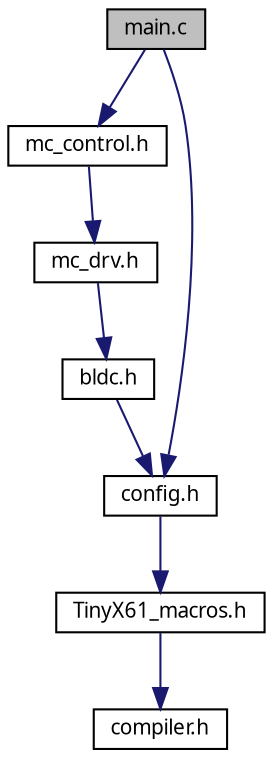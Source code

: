 digraph G
{
  edge [fontname="FreeSans.ttf",fontsize=10,labelfontname="FreeSans.ttf",labelfontsize=10];
  node [fontname="FreeSans.ttf",fontsize=10,shape=record];
  Node1 [label="main.c",height=0.2,width=0.4,color="black", fillcolor="grey75", style="filled" fontcolor="black"];
  Node1 -> Node2 [color="midnightblue",fontsize=10,style="solid",fontname="FreeSans.ttf"];
  Node2 [label="mc_control.h",height=0.2,width=0.4,color="black", fillcolor="white", style="filled",URL="$mc__control_8h.html",tooltip="This file contains the function declarations."];
  Node2 -> Node3 [color="midnightblue",fontsize=10,style="solid",fontname="FreeSans.ttf"];
  Node3 [label="mc_drv.h",height=0.2,width=0.4,color="black", fillcolor="white", style="filled",URL="$mc__drv_8h.html",tooltip="This file contains the function declarations."];
  Node3 -> Node4 [color="midnightblue",fontsize=10,style="solid",fontname="FreeSans.ttf"];
  Node4 [label="bldc.h",height=0.2,width=0.4,color="black", fillcolor="white", style="filled",URL="$bldc_8h.html",tooltip="This file contains the function declarations."];
  Node4 -> Node5 [color="midnightblue",fontsize=10,style="solid",fontname="FreeSans.ttf"];
  Node5 [label="config.h",height=0.2,width=0.4,color="black", fillcolor="white", style="filled",URL="$config_8h.html",tooltip="This file contains the function declarations."];
  Node5 -> Node6 [color="midnightblue",fontsize=10,style="solid",fontname="FreeSans.ttf"];
  Node6 [label="TinyX61_macros.h",height=0.2,width=0.4,color="black", fillcolor="white", style="filled",URL="$TinyX61__macros_8h.html",tooltip="This file contains the function declarations."];
  Node6 -> Node7 [color="midnightblue",fontsize=10,style="solid",fontname="FreeSans.ttf"];
  Node7 [label="compiler.h",height=0.2,width=0.4,color="black", fillcolor="white", style="filled",URL="$Applications_2MC301__Bldc__Sensorless_2compiler_8h.html",tooltip="This file redefines dedicated IAR EWAVR and GNU GCC keywords in order to ensure that..."];
  Node1 -> Node5 [color="midnightblue",fontsize=10,style="solid",fontname="FreeSans.ttf"];
}
